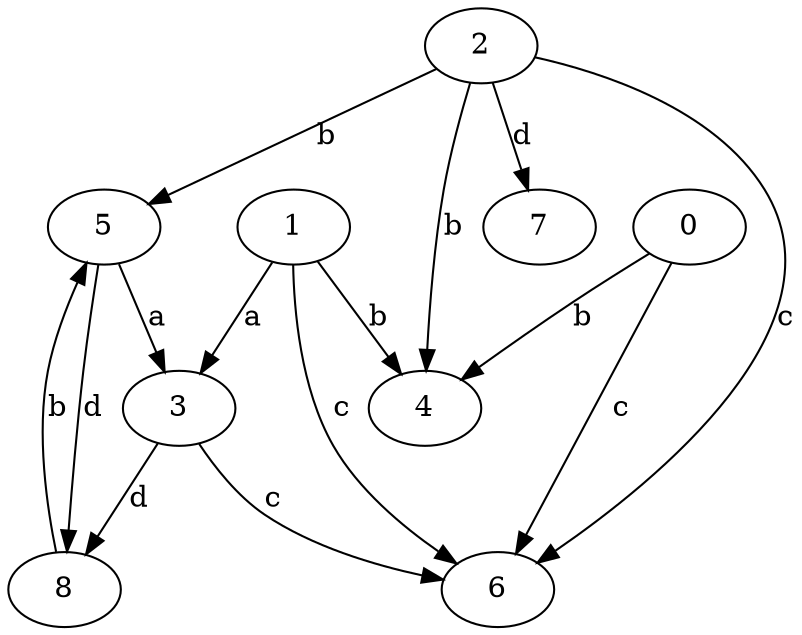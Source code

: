 strict digraph  {
2;
3;
0;
4;
1;
5;
6;
7;
8;
2 -> 4  [label=b];
2 -> 5  [label=b];
2 -> 6  [label=c];
2 -> 7  [label=d];
3 -> 6  [label=c];
3 -> 8  [label=d];
0 -> 4  [label=b];
0 -> 6  [label=c];
1 -> 3  [label=a];
1 -> 4  [label=b];
1 -> 6  [label=c];
5 -> 3  [label=a];
5 -> 8  [label=d];
8 -> 5  [label=b];
}

